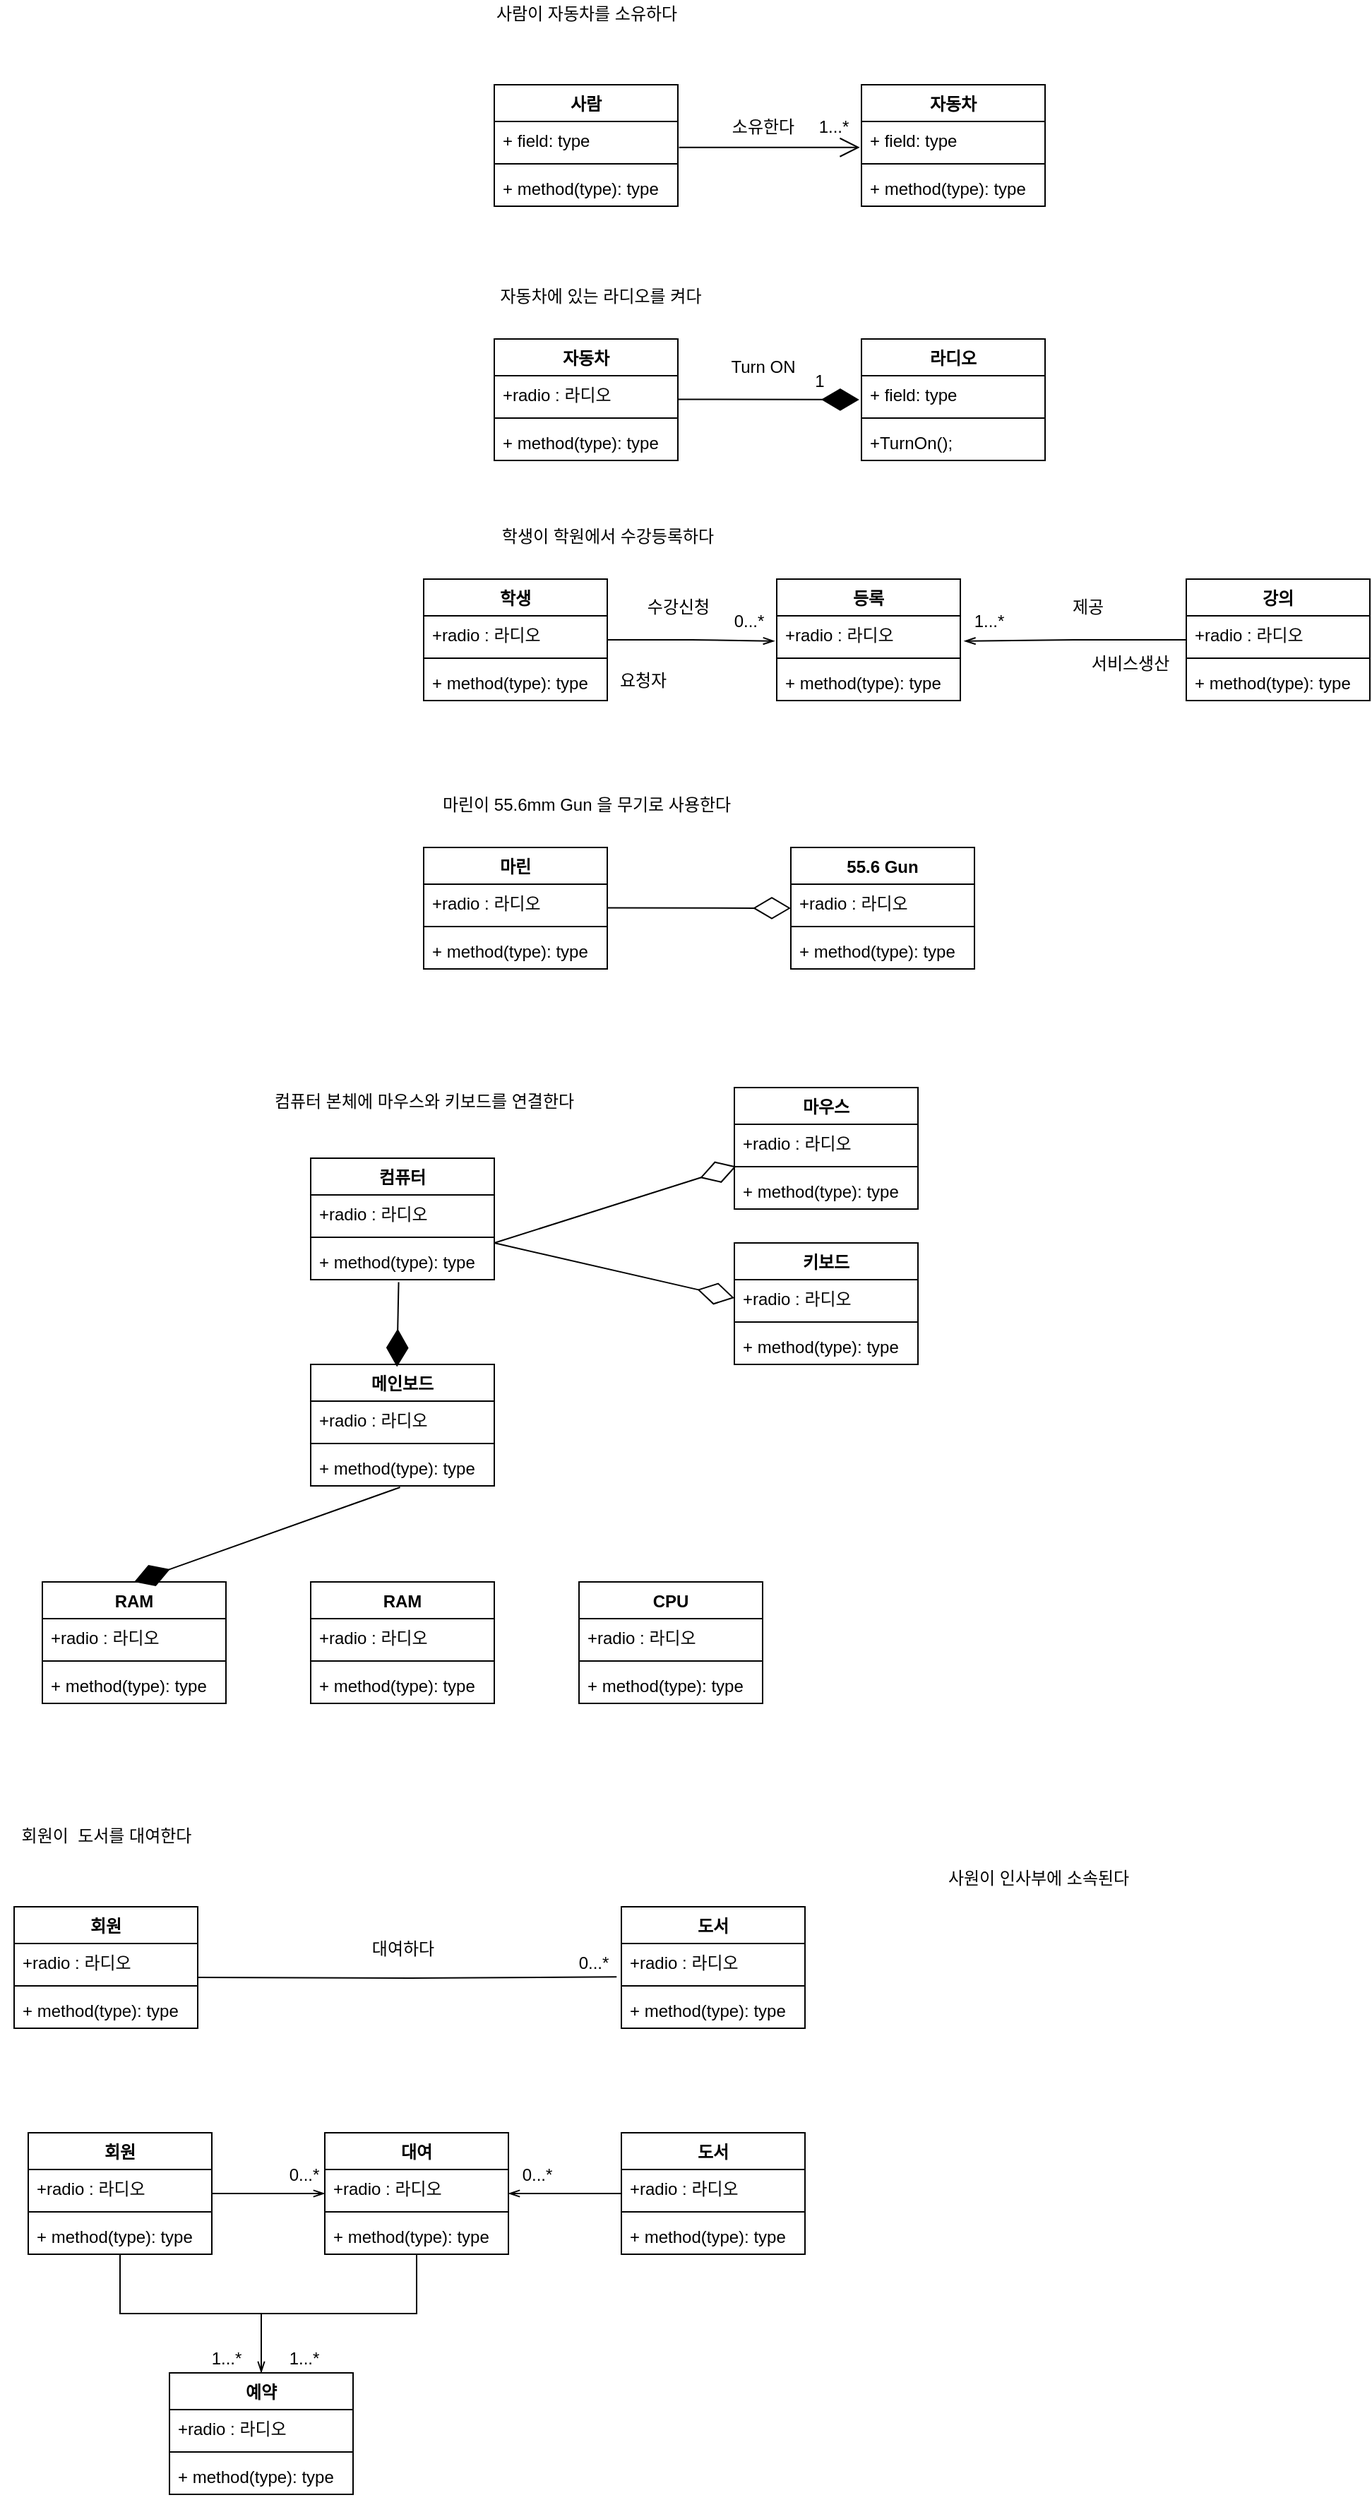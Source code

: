 <mxfile version="17.4.3" type="device"><diagram id="C5RBs43oDa-KdzZeNtuy" name="Page-1"><mxGraphModel dx="4485" dy="662" grid="1" gridSize="10" guides="1" tooltips="1" connect="1" arrows="1" fold="1" page="1" pageScale="1" pageWidth="3300" pageHeight="4681" math="0" shadow="0"><root><mxCell id="WIyWlLk6GJQsqaUBKTNV-0"/><mxCell id="WIyWlLk6GJQsqaUBKTNV-1" parent="WIyWlLk6GJQsqaUBKTNV-0"/><mxCell id="YUU4rDlcw3x7nqzltD9K-0" value="사람이 자동차를 소유하다" style="text;html=1;align=center;verticalAlign=middle;resizable=0;points=[];autosize=1;strokeColor=none;fillColor=none;" vertex="1" parent="WIyWlLk6GJQsqaUBKTNV-1"><mxGeometry x="-80" y="60" width="150" height="20" as="geometry"/></mxCell><mxCell id="YUU4rDlcw3x7nqzltD9K-1" value="자동차에 있는 라디오를 켜다" style="text;html=1;align=center;verticalAlign=middle;resizable=0;points=[];autosize=1;strokeColor=none;fillColor=none;" vertex="1" parent="WIyWlLk6GJQsqaUBKTNV-1"><mxGeometry x="-80" y="260" width="170" height="20" as="geometry"/></mxCell><mxCell id="YUU4rDlcw3x7nqzltD9K-2" value="학생이 학원에서 수강등록하다" style="text;html=1;align=center;verticalAlign=middle;resizable=0;points=[];autosize=1;strokeColor=none;fillColor=none;" vertex="1" parent="WIyWlLk6GJQsqaUBKTNV-1"><mxGeometry x="-80" y="430" width="180" height="20" as="geometry"/></mxCell><mxCell id="YUU4rDlcw3x7nqzltD9K-3" value="마린이 55.6mm Gun 을 무기로 사용한다" style="text;html=1;align=center;verticalAlign=middle;resizable=0;points=[];autosize=1;strokeColor=none;fillColor=none;" vertex="1" parent="WIyWlLk6GJQsqaUBKTNV-1"><mxGeometry x="-120" y="620" width="230" height="20" as="geometry"/></mxCell><mxCell id="YUU4rDlcw3x7nqzltD9K-4" value="사람" style="swimlane;fontStyle=1;align=center;verticalAlign=top;childLayout=stackLayout;horizontal=1;startSize=26;horizontalStack=0;resizeParent=1;resizeParentMax=0;resizeLast=0;collapsible=1;marginBottom=0;" vertex="1" parent="WIyWlLk6GJQsqaUBKTNV-1"><mxGeometry x="-70" y="120" width="130" height="86" as="geometry"/></mxCell><mxCell id="YUU4rDlcw3x7nqzltD9K-5" value="+ field: type" style="text;strokeColor=none;fillColor=none;align=left;verticalAlign=top;spacingLeft=4;spacingRight=4;overflow=hidden;rotatable=0;points=[[0,0.5],[1,0.5]];portConstraint=eastwest;" vertex="1" parent="YUU4rDlcw3x7nqzltD9K-4"><mxGeometry y="26" width="130" height="26" as="geometry"/></mxCell><mxCell id="YUU4rDlcw3x7nqzltD9K-6" value="" style="line;strokeWidth=1;fillColor=none;align=left;verticalAlign=middle;spacingTop=-1;spacingLeft=3;spacingRight=3;rotatable=0;labelPosition=right;points=[];portConstraint=eastwest;" vertex="1" parent="YUU4rDlcw3x7nqzltD9K-4"><mxGeometry y="52" width="130" height="8" as="geometry"/></mxCell><mxCell id="YUU4rDlcw3x7nqzltD9K-7" value="+ method(type): type" style="text;strokeColor=none;fillColor=none;align=left;verticalAlign=top;spacingLeft=4;spacingRight=4;overflow=hidden;rotatable=0;points=[[0,0.5],[1,0.5]];portConstraint=eastwest;" vertex="1" parent="YUU4rDlcw3x7nqzltD9K-4"><mxGeometry y="60" width="130" height="26" as="geometry"/></mxCell><mxCell id="YUU4rDlcw3x7nqzltD9K-8" value="자동차" style="swimlane;fontStyle=1;align=center;verticalAlign=top;childLayout=stackLayout;horizontal=1;startSize=26;horizontalStack=0;resizeParent=1;resizeParentMax=0;resizeLast=0;collapsible=1;marginBottom=0;" vertex="1" parent="WIyWlLk6GJQsqaUBKTNV-1"><mxGeometry x="190" y="120" width="130" height="86" as="geometry"/></mxCell><mxCell id="YUU4rDlcw3x7nqzltD9K-9" value="+ field: type" style="text;strokeColor=none;fillColor=none;align=left;verticalAlign=top;spacingLeft=4;spacingRight=4;overflow=hidden;rotatable=0;points=[[0,0.5],[1,0.5]];portConstraint=eastwest;" vertex="1" parent="YUU4rDlcw3x7nqzltD9K-8"><mxGeometry y="26" width="130" height="26" as="geometry"/></mxCell><mxCell id="YUU4rDlcw3x7nqzltD9K-10" value="" style="line;strokeWidth=1;fillColor=none;align=left;verticalAlign=middle;spacingTop=-1;spacingLeft=3;spacingRight=3;rotatable=0;labelPosition=right;points=[];portConstraint=eastwest;" vertex="1" parent="YUU4rDlcw3x7nqzltD9K-8"><mxGeometry y="52" width="130" height="8" as="geometry"/></mxCell><mxCell id="YUU4rDlcw3x7nqzltD9K-11" value="+ method(type): type" style="text;strokeColor=none;fillColor=none;align=left;verticalAlign=top;spacingLeft=4;spacingRight=4;overflow=hidden;rotatable=0;points=[[0,0.5],[1,0.5]];portConstraint=eastwest;" vertex="1" parent="YUU4rDlcw3x7nqzltD9K-8"><mxGeometry y="60" width="130" height="26" as="geometry"/></mxCell><mxCell id="YUU4rDlcw3x7nqzltD9K-20" value="소유한다" style="text;html=1;align=center;verticalAlign=middle;resizable=0;points=[];autosize=1;strokeColor=none;fillColor=none;" vertex="1" parent="WIyWlLk6GJQsqaUBKTNV-1"><mxGeometry x="90" y="140" width="60" height="20" as="geometry"/></mxCell><mxCell id="YUU4rDlcw3x7nqzltD9K-21" value="1...*" style="text;html=1;align=center;verticalAlign=middle;resizable=0;points=[];autosize=1;strokeColor=none;fillColor=none;" vertex="1" parent="WIyWlLk6GJQsqaUBKTNV-1"><mxGeometry x="150" y="140" width="40" height="20" as="geometry"/></mxCell><mxCell id="YUU4rDlcw3x7nqzltD9K-19" value="" style="endArrow=open;endFill=1;endSize=12;html=1;rounded=0;exitX=1.006;exitY=0.707;exitDx=0;exitDy=0;exitPerimeter=0;entryX=-0.009;entryY=0.707;entryDx=0;entryDy=0;entryPerimeter=0;" edge="1" parent="WIyWlLk6GJQsqaUBKTNV-1" source="YUU4rDlcw3x7nqzltD9K-5" target="YUU4rDlcw3x7nqzltD9K-9"><mxGeometry width="160" relative="1" as="geometry"><mxPoint x="110" y="162.76" as="sourcePoint"/><mxPoint x="190" y="163" as="targetPoint"/></mxGeometry></mxCell><mxCell id="YUU4rDlcw3x7nqzltD9K-22" value="자동차" style="swimlane;fontStyle=1;align=center;verticalAlign=top;childLayout=stackLayout;horizontal=1;startSize=26;horizontalStack=0;resizeParent=1;resizeParentMax=0;resizeLast=0;collapsible=1;marginBottom=0;" vertex="1" parent="WIyWlLk6GJQsqaUBKTNV-1"><mxGeometry x="-70" y="300" width="130" height="86" as="geometry"/></mxCell><mxCell id="YUU4rDlcw3x7nqzltD9K-23" value="+radio : 라디오" style="text;strokeColor=none;fillColor=none;align=left;verticalAlign=top;spacingLeft=4;spacingRight=4;overflow=hidden;rotatable=0;points=[[0,0.5],[1,0.5]];portConstraint=eastwest;" vertex="1" parent="YUU4rDlcw3x7nqzltD9K-22"><mxGeometry y="26" width="130" height="26" as="geometry"/></mxCell><mxCell id="YUU4rDlcw3x7nqzltD9K-24" value="" style="line;strokeWidth=1;fillColor=none;align=left;verticalAlign=middle;spacingTop=-1;spacingLeft=3;spacingRight=3;rotatable=0;labelPosition=right;points=[];portConstraint=eastwest;" vertex="1" parent="YUU4rDlcw3x7nqzltD9K-22"><mxGeometry y="52" width="130" height="8" as="geometry"/></mxCell><mxCell id="YUU4rDlcw3x7nqzltD9K-25" value="+ method(type): type" style="text;strokeColor=none;fillColor=none;align=left;verticalAlign=top;spacingLeft=4;spacingRight=4;overflow=hidden;rotatable=0;points=[[0,0.5],[1,0.5]];portConstraint=eastwest;" vertex="1" parent="YUU4rDlcw3x7nqzltD9K-22"><mxGeometry y="60" width="130" height="26" as="geometry"/></mxCell><mxCell id="YUU4rDlcw3x7nqzltD9K-26" value="라디오" style="swimlane;fontStyle=1;align=center;verticalAlign=top;childLayout=stackLayout;horizontal=1;startSize=26;horizontalStack=0;resizeParent=1;resizeParentMax=0;resizeLast=0;collapsible=1;marginBottom=0;" vertex="1" parent="WIyWlLk6GJQsqaUBKTNV-1"><mxGeometry x="190" y="300" width="130" height="86" as="geometry"/></mxCell><mxCell id="YUU4rDlcw3x7nqzltD9K-27" value="+ field: type" style="text;strokeColor=none;fillColor=none;align=left;verticalAlign=top;spacingLeft=4;spacingRight=4;overflow=hidden;rotatable=0;points=[[0,0.5],[1,0.5]];portConstraint=eastwest;" vertex="1" parent="YUU4rDlcw3x7nqzltD9K-26"><mxGeometry y="26" width="130" height="26" as="geometry"/></mxCell><mxCell id="YUU4rDlcw3x7nqzltD9K-28" value="" style="line;strokeWidth=1;fillColor=none;align=left;verticalAlign=middle;spacingTop=-1;spacingLeft=3;spacingRight=3;rotatable=0;labelPosition=right;points=[];portConstraint=eastwest;" vertex="1" parent="YUU4rDlcw3x7nqzltD9K-26"><mxGeometry y="52" width="130" height="8" as="geometry"/></mxCell><mxCell id="YUU4rDlcw3x7nqzltD9K-29" value="+TurnOn();" style="text;strokeColor=none;fillColor=none;align=left;verticalAlign=top;spacingLeft=4;spacingRight=4;overflow=hidden;rotatable=0;points=[[0,0.5],[1,0.5]];portConstraint=eastwest;" vertex="1" parent="YUU4rDlcw3x7nqzltD9K-26"><mxGeometry y="60" width="130" height="26" as="geometry"/></mxCell><mxCell id="YUU4rDlcw3x7nqzltD9K-30" value="" style="endArrow=diamondThin;endFill=1;endSize=24;html=1;rounded=0;entryX=-0.012;entryY=0.652;entryDx=0;entryDy=0;entryPerimeter=0;" edge="1" parent="WIyWlLk6GJQsqaUBKTNV-1" target="YUU4rDlcw3x7nqzltD9K-27"><mxGeometry width="160" relative="1" as="geometry"><mxPoint x="60" y="342.76" as="sourcePoint"/><mxPoint x="220" y="342.76" as="targetPoint"/></mxGeometry></mxCell><mxCell id="YUU4rDlcw3x7nqzltD9K-31" value="Turn ON" style="text;html=1;align=center;verticalAlign=middle;resizable=0;points=[];autosize=1;strokeColor=none;fillColor=none;" vertex="1" parent="WIyWlLk6GJQsqaUBKTNV-1"><mxGeometry x="90" y="310" width="60" height="20" as="geometry"/></mxCell><mxCell id="YUU4rDlcw3x7nqzltD9K-33" value="1" style="text;html=1;align=center;verticalAlign=middle;resizable=0;points=[];autosize=1;strokeColor=none;fillColor=none;" vertex="1" parent="WIyWlLk6GJQsqaUBKTNV-1"><mxGeometry x="150" y="320" width="20" height="20" as="geometry"/></mxCell><mxCell id="YUU4rDlcw3x7nqzltD9K-54" value="" style="edgeStyle=orthogonalEdgeStyle;rounded=0;orthogonalLoop=1;jettySize=auto;html=1;endArrow=openThin;endFill=0;entryX=-0.012;entryY=0.689;entryDx=0;entryDy=0;entryPerimeter=0;" edge="1" parent="WIyWlLk6GJQsqaUBKTNV-1" source="YUU4rDlcw3x7nqzltD9K-34" target="YUU4rDlcw3x7nqzltD9K-45"><mxGeometry relative="1" as="geometry"/></mxCell><mxCell id="YUU4rDlcw3x7nqzltD9K-34" value="학생" style="swimlane;fontStyle=1;align=center;verticalAlign=top;childLayout=stackLayout;horizontal=1;startSize=26;horizontalStack=0;resizeParent=1;resizeParentMax=0;resizeLast=0;collapsible=1;marginBottom=0;" vertex="1" parent="WIyWlLk6GJQsqaUBKTNV-1"><mxGeometry x="-120" y="470" width="130" height="86" as="geometry"/></mxCell><mxCell id="YUU4rDlcw3x7nqzltD9K-35" value="+radio : 라디오" style="text;strokeColor=none;fillColor=none;align=left;verticalAlign=top;spacingLeft=4;spacingRight=4;overflow=hidden;rotatable=0;points=[[0,0.5],[1,0.5]];portConstraint=eastwest;" vertex="1" parent="YUU4rDlcw3x7nqzltD9K-34"><mxGeometry y="26" width="130" height="26" as="geometry"/></mxCell><mxCell id="YUU4rDlcw3x7nqzltD9K-36" value="" style="line;strokeWidth=1;fillColor=none;align=left;verticalAlign=middle;spacingTop=-1;spacingLeft=3;spacingRight=3;rotatable=0;labelPosition=right;points=[];portConstraint=eastwest;" vertex="1" parent="YUU4rDlcw3x7nqzltD9K-34"><mxGeometry y="52" width="130" height="8" as="geometry"/></mxCell><mxCell id="YUU4rDlcw3x7nqzltD9K-37" value="+ method(type): type" style="text;strokeColor=none;fillColor=none;align=left;verticalAlign=top;spacingLeft=4;spacingRight=4;overflow=hidden;rotatable=0;points=[[0,0.5],[1,0.5]];portConstraint=eastwest;" vertex="1" parent="YUU4rDlcw3x7nqzltD9K-34"><mxGeometry y="60" width="130" height="26" as="geometry"/></mxCell><mxCell id="YUU4rDlcw3x7nqzltD9K-55" value="" style="edgeStyle=orthogonalEdgeStyle;rounded=0;orthogonalLoop=1;jettySize=auto;html=1;endArrow=openThin;endFill=0;entryX=1.021;entryY=0.689;entryDx=0;entryDy=0;entryPerimeter=0;startArrow=none;startFill=0;" edge="1" parent="WIyWlLk6GJQsqaUBKTNV-1" source="YUU4rDlcw3x7nqzltD9K-38" target="YUU4rDlcw3x7nqzltD9K-45"><mxGeometry relative="1" as="geometry"/></mxCell><mxCell id="YUU4rDlcw3x7nqzltD9K-38" value="강의" style="swimlane;fontStyle=1;align=center;verticalAlign=top;childLayout=stackLayout;horizontal=1;startSize=26;horizontalStack=0;resizeParent=1;resizeParentMax=0;resizeLast=0;collapsible=1;marginBottom=0;" vertex="1" parent="WIyWlLk6GJQsqaUBKTNV-1"><mxGeometry x="420" y="470" width="130" height="86" as="geometry"/></mxCell><mxCell id="YUU4rDlcw3x7nqzltD9K-39" value="+radio : 라디오" style="text;strokeColor=none;fillColor=none;align=left;verticalAlign=top;spacingLeft=4;spacingRight=4;overflow=hidden;rotatable=0;points=[[0,0.5],[1,0.5]];portConstraint=eastwest;" vertex="1" parent="YUU4rDlcw3x7nqzltD9K-38"><mxGeometry y="26" width="130" height="26" as="geometry"/></mxCell><mxCell id="YUU4rDlcw3x7nqzltD9K-40" value="" style="line;strokeWidth=1;fillColor=none;align=left;verticalAlign=middle;spacingTop=-1;spacingLeft=3;spacingRight=3;rotatable=0;labelPosition=right;points=[];portConstraint=eastwest;" vertex="1" parent="YUU4rDlcw3x7nqzltD9K-38"><mxGeometry y="52" width="130" height="8" as="geometry"/></mxCell><mxCell id="YUU4rDlcw3x7nqzltD9K-41" value="+ method(type): type" style="text;strokeColor=none;fillColor=none;align=left;verticalAlign=top;spacingLeft=4;spacingRight=4;overflow=hidden;rotatable=0;points=[[0,0.5],[1,0.5]];portConstraint=eastwest;" vertex="1" parent="YUU4rDlcw3x7nqzltD9K-38"><mxGeometry y="60" width="130" height="26" as="geometry"/></mxCell><mxCell id="YUU4rDlcw3x7nqzltD9K-44" value="등록" style="swimlane;fontStyle=1;align=center;verticalAlign=top;childLayout=stackLayout;horizontal=1;startSize=26;horizontalStack=0;resizeParent=1;resizeParentMax=0;resizeLast=0;collapsible=1;marginBottom=0;" vertex="1" parent="WIyWlLk6GJQsqaUBKTNV-1"><mxGeometry x="130" y="470" width="130" height="86" as="geometry"/></mxCell><mxCell id="YUU4rDlcw3x7nqzltD9K-45" value="+radio : 라디오" style="text;strokeColor=none;fillColor=none;align=left;verticalAlign=top;spacingLeft=4;spacingRight=4;overflow=hidden;rotatable=0;points=[[0,0.5],[1,0.5]];portConstraint=eastwest;" vertex="1" parent="YUU4rDlcw3x7nqzltD9K-44"><mxGeometry y="26" width="130" height="26" as="geometry"/></mxCell><mxCell id="YUU4rDlcw3x7nqzltD9K-46" value="" style="line;strokeWidth=1;fillColor=none;align=left;verticalAlign=middle;spacingTop=-1;spacingLeft=3;spacingRight=3;rotatable=0;labelPosition=right;points=[];portConstraint=eastwest;" vertex="1" parent="YUU4rDlcw3x7nqzltD9K-44"><mxGeometry y="52" width="130" height="8" as="geometry"/></mxCell><mxCell id="YUU4rDlcw3x7nqzltD9K-47" value="+ method(type): type" style="text;strokeColor=none;fillColor=none;align=left;verticalAlign=top;spacingLeft=4;spacingRight=4;overflow=hidden;rotatable=0;points=[[0,0.5],[1,0.5]];portConstraint=eastwest;" vertex="1" parent="YUU4rDlcw3x7nqzltD9K-44"><mxGeometry y="60" width="130" height="26" as="geometry"/></mxCell><mxCell id="YUU4rDlcw3x7nqzltD9K-56" value="0...*" style="text;html=1;align=center;verticalAlign=middle;resizable=0;points=[];autosize=1;strokeColor=none;fillColor=none;" vertex="1" parent="WIyWlLk6GJQsqaUBKTNV-1"><mxGeometry x="90" y="490" width="40" height="20" as="geometry"/></mxCell><mxCell id="YUU4rDlcw3x7nqzltD9K-57" value="1...*" style="text;html=1;align=center;verticalAlign=middle;resizable=0;points=[];autosize=1;strokeColor=none;fillColor=none;" vertex="1" parent="WIyWlLk6GJQsqaUBKTNV-1"><mxGeometry x="260" y="490" width="40" height="20" as="geometry"/></mxCell><mxCell id="YUU4rDlcw3x7nqzltD9K-58" value="서비스생산" style="text;html=1;align=center;verticalAlign=middle;resizable=0;points=[];autosize=1;strokeColor=none;fillColor=none;" vertex="1" parent="WIyWlLk6GJQsqaUBKTNV-1"><mxGeometry x="340" y="520" width="80" height="20" as="geometry"/></mxCell><mxCell id="YUU4rDlcw3x7nqzltD9K-60" value="요청자" style="text;html=1;align=center;verticalAlign=middle;resizable=0;points=[];autosize=1;strokeColor=none;fillColor=none;" vertex="1" parent="WIyWlLk6GJQsqaUBKTNV-1"><mxGeometry x="10" y="532" width="50" height="20" as="geometry"/></mxCell><mxCell id="YUU4rDlcw3x7nqzltD9K-61" value="수강신청" style="text;html=1;align=center;verticalAlign=middle;resizable=0;points=[];autosize=1;strokeColor=none;fillColor=none;" vertex="1" parent="WIyWlLk6GJQsqaUBKTNV-1"><mxGeometry x="30" y="480" width="60" height="20" as="geometry"/></mxCell><mxCell id="YUU4rDlcw3x7nqzltD9K-62" value="제공" style="text;html=1;align=center;verticalAlign=middle;resizable=0;points=[];autosize=1;strokeColor=none;fillColor=none;" vertex="1" parent="WIyWlLk6GJQsqaUBKTNV-1"><mxGeometry x="330" y="480" width="40" height="20" as="geometry"/></mxCell><mxCell id="YUU4rDlcw3x7nqzltD9K-63" value="마린" style="swimlane;fontStyle=1;align=center;verticalAlign=top;childLayout=stackLayout;horizontal=1;startSize=26;horizontalStack=0;resizeParent=1;resizeParentMax=0;resizeLast=0;collapsible=1;marginBottom=0;" vertex="1" parent="WIyWlLk6GJQsqaUBKTNV-1"><mxGeometry x="-120" y="660" width="130" height="86" as="geometry"/></mxCell><mxCell id="YUU4rDlcw3x7nqzltD9K-64" value="+radio : 라디오" style="text;strokeColor=none;fillColor=none;align=left;verticalAlign=top;spacingLeft=4;spacingRight=4;overflow=hidden;rotatable=0;points=[[0,0.5],[1,0.5]];portConstraint=eastwest;" vertex="1" parent="YUU4rDlcw3x7nqzltD9K-63"><mxGeometry y="26" width="130" height="26" as="geometry"/></mxCell><mxCell id="YUU4rDlcw3x7nqzltD9K-65" value="" style="line;strokeWidth=1;fillColor=none;align=left;verticalAlign=middle;spacingTop=-1;spacingLeft=3;spacingRight=3;rotatable=0;labelPosition=right;points=[];portConstraint=eastwest;" vertex="1" parent="YUU4rDlcw3x7nqzltD9K-63"><mxGeometry y="52" width="130" height="8" as="geometry"/></mxCell><mxCell id="YUU4rDlcw3x7nqzltD9K-66" value="+ method(type): type" style="text;strokeColor=none;fillColor=none;align=left;verticalAlign=top;spacingLeft=4;spacingRight=4;overflow=hidden;rotatable=0;points=[[0,0.5],[1,0.5]];portConstraint=eastwest;" vertex="1" parent="YUU4rDlcw3x7nqzltD9K-63"><mxGeometry y="60" width="130" height="26" as="geometry"/></mxCell><mxCell id="YUU4rDlcw3x7nqzltD9K-67" value="55.6 Gun" style="swimlane;fontStyle=1;align=center;verticalAlign=top;childLayout=stackLayout;horizontal=1;startSize=26;horizontalStack=0;resizeParent=1;resizeParentMax=0;resizeLast=0;collapsible=1;marginBottom=0;" vertex="1" parent="WIyWlLk6GJQsqaUBKTNV-1"><mxGeometry x="140" y="660" width="130" height="86" as="geometry"/></mxCell><mxCell id="YUU4rDlcw3x7nqzltD9K-68" value="+radio : 라디오" style="text;strokeColor=none;fillColor=none;align=left;verticalAlign=top;spacingLeft=4;spacingRight=4;overflow=hidden;rotatable=0;points=[[0,0.5],[1,0.5]];portConstraint=eastwest;" vertex="1" parent="YUU4rDlcw3x7nqzltD9K-67"><mxGeometry y="26" width="130" height="26" as="geometry"/></mxCell><mxCell id="YUU4rDlcw3x7nqzltD9K-69" value="" style="line;strokeWidth=1;fillColor=none;align=left;verticalAlign=middle;spacingTop=-1;spacingLeft=3;spacingRight=3;rotatable=0;labelPosition=right;points=[];portConstraint=eastwest;" vertex="1" parent="YUU4rDlcw3x7nqzltD9K-67"><mxGeometry y="52" width="130" height="8" as="geometry"/></mxCell><mxCell id="YUU4rDlcw3x7nqzltD9K-70" value="+ method(type): type" style="text;strokeColor=none;fillColor=none;align=left;verticalAlign=top;spacingLeft=4;spacingRight=4;overflow=hidden;rotatable=0;points=[[0,0.5],[1,0.5]];portConstraint=eastwest;" vertex="1" parent="YUU4rDlcw3x7nqzltD9K-67"><mxGeometry y="60" width="130" height="26" as="geometry"/></mxCell><mxCell id="YUU4rDlcw3x7nqzltD9K-71" value="" style="endArrow=diamondThin;endFill=0;endSize=24;html=1;rounded=0;" edge="1" parent="WIyWlLk6GJQsqaUBKTNV-1"><mxGeometry width="160" relative="1" as="geometry"><mxPoint x="10" y="702.76" as="sourcePoint"/><mxPoint x="140" y="703" as="targetPoint"/></mxGeometry></mxCell><mxCell id="YUU4rDlcw3x7nqzltD9K-72" value="컴퓨터 본체에 마우스와 키보드를 연결한다" style="text;html=1;align=center;verticalAlign=middle;resizable=0;points=[];autosize=1;strokeColor=none;fillColor=none;" vertex="1" parent="WIyWlLk6GJQsqaUBKTNV-1"><mxGeometry x="-240" y="830" width="240" height="20" as="geometry"/></mxCell><mxCell id="YUU4rDlcw3x7nqzltD9K-73" value="회원이&amp;nbsp; 도서를 대여한다" style="text;html=1;align=center;verticalAlign=middle;resizable=0;points=[];autosize=1;strokeColor=none;fillColor=none;" vertex="1" parent="WIyWlLk6GJQsqaUBKTNV-1"><mxGeometry x="-420" y="1350" width="150" height="20" as="geometry"/></mxCell><mxCell id="YUU4rDlcw3x7nqzltD9K-74" value="사원이 인사부에 소속된다" style="text;html=1;align=center;verticalAlign=middle;resizable=0;points=[];autosize=1;strokeColor=none;fillColor=none;" vertex="1" parent="WIyWlLk6GJQsqaUBKTNV-1"><mxGeometry x="240" y="1380" width="150" height="20" as="geometry"/></mxCell><mxCell id="YUU4rDlcw3x7nqzltD9K-75" value="컴퓨터" style="swimlane;fontStyle=1;align=center;verticalAlign=top;childLayout=stackLayout;horizontal=1;startSize=26;horizontalStack=0;resizeParent=1;resizeParentMax=0;resizeLast=0;collapsible=1;marginBottom=0;" vertex="1" parent="WIyWlLk6GJQsqaUBKTNV-1"><mxGeometry x="-200" y="880" width="130" height="86" as="geometry"/></mxCell><mxCell id="YUU4rDlcw3x7nqzltD9K-76" value="+radio : 라디오" style="text;strokeColor=none;fillColor=none;align=left;verticalAlign=top;spacingLeft=4;spacingRight=4;overflow=hidden;rotatable=0;points=[[0,0.5],[1,0.5]];portConstraint=eastwest;" vertex="1" parent="YUU4rDlcw3x7nqzltD9K-75"><mxGeometry y="26" width="130" height="26" as="geometry"/></mxCell><mxCell id="YUU4rDlcw3x7nqzltD9K-77" value="" style="line;strokeWidth=1;fillColor=none;align=left;verticalAlign=middle;spacingTop=-1;spacingLeft=3;spacingRight=3;rotatable=0;labelPosition=right;points=[];portConstraint=eastwest;" vertex="1" parent="YUU4rDlcw3x7nqzltD9K-75"><mxGeometry y="52" width="130" height="8" as="geometry"/></mxCell><mxCell id="YUU4rDlcw3x7nqzltD9K-78" value="+ method(type): type" style="text;strokeColor=none;fillColor=none;align=left;verticalAlign=top;spacingLeft=4;spacingRight=4;overflow=hidden;rotatable=0;points=[[0,0.5],[1,0.5]];portConstraint=eastwest;" vertex="1" parent="YUU4rDlcw3x7nqzltD9K-75"><mxGeometry y="60" width="130" height="26" as="geometry"/></mxCell><mxCell id="YUU4rDlcw3x7nqzltD9K-79" value="마우스" style="swimlane;fontStyle=1;align=center;verticalAlign=top;childLayout=stackLayout;horizontal=1;startSize=26;horizontalStack=0;resizeParent=1;resizeParentMax=0;resizeLast=0;collapsible=1;marginBottom=0;" vertex="1" parent="WIyWlLk6GJQsqaUBKTNV-1"><mxGeometry x="100" y="830" width="130" height="86" as="geometry"/></mxCell><mxCell id="YUU4rDlcw3x7nqzltD9K-80" value="+radio : 라디오" style="text;strokeColor=none;fillColor=none;align=left;verticalAlign=top;spacingLeft=4;spacingRight=4;overflow=hidden;rotatable=0;points=[[0,0.5],[1,0.5]];portConstraint=eastwest;" vertex="1" parent="YUU4rDlcw3x7nqzltD9K-79"><mxGeometry y="26" width="130" height="26" as="geometry"/></mxCell><mxCell id="YUU4rDlcw3x7nqzltD9K-81" value="" style="line;strokeWidth=1;fillColor=none;align=left;verticalAlign=middle;spacingTop=-1;spacingLeft=3;spacingRight=3;rotatable=0;labelPosition=right;points=[];portConstraint=eastwest;" vertex="1" parent="YUU4rDlcw3x7nqzltD9K-79"><mxGeometry y="52" width="130" height="8" as="geometry"/></mxCell><mxCell id="YUU4rDlcw3x7nqzltD9K-82" value="+ method(type): type" style="text;strokeColor=none;fillColor=none;align=left;verticalAlign=top;spacingLeft=4;spacingRight=4;overflow=hidden;rotatable=0;points=[[0,0.5],[1,0.5]];portConstraint=eastwest;" vertex="1" parent="YUU4rDlcw3x7nqzltD9K-79"><mxGeometry y="60" width="130" height="26" as="geometry"/></mxCell><mxCell id="YUU4rDlcw3x7nqzltD9K-83" value="키보드" style="swimlane;fontStyle=1;align=center;verticalAlign=top;childLayout=stackLayout;horizontal=1;startSize=26;horizontalStack=0;resizeParent=1;resizeParentMax=0;resizeLast=0;collapsible=1;marginBottom=0;" vertex="1" parent="WIyWlLk6GJQsqaUBKTNV-1"><mxGeometry x="100" y="940" width="130" height="86" as="geometry"/></mxCell><mxCell id="YUU4rDlcw3x7nqzltD9K-84" value="+radio : 라디오" style="text;strokeColor=none;fillColor=none;align=left;verticalAlign=top;spacingLeft=4;spacingRight=4;overflow=hidden;rotatable=0;points=[[0,0.5],[1,0.5]];portConstraint=eastwest;" vertex="1" parent="YUU4rDlcw3x7nqzltD9K-83"><mxGeometry y="26" width="130" height="26" as="geometry"/></mxCell><mxCell id="YUU4rDlcw3x7nqzltD9K-85" value="" style="line;strokeWidth=1;fillColor=none;align=left;verticalAlign=middle;spacingTop=-1;spacingLeft=3;spacingRight=3;rotatable=0;labelPosition=right;points=[];portConstraint=eastwest;" vertex="1" parent="YUU4rDlcw3x7nqzltD9K-83"><mxGeometry y="52" width="130" height="8" as="geometry"/></mxCell><mxCell id="YUU4rDlcw3x7nqzltD9K-86" value="+ method(type): type" style="text;strokeColor=none;fillColor=none;align=left;verticalAlign=top;spacingLeft=4;spacingRight=4;overflow=hidden;rotatable=0;points=[[0,0.5],[1,0.5]];portConstraint=eastwest;" vertex="1" parent="YUU4rDlcw3x7nqzltD9K-83"><mxGeometry y="60" width="130" height="26" as="geometry"/></mxCell><mxCell id="YUU4rDlcw3x7nqzltD9K-87" value="" style="endArrow=diamondThin;endFill=0;endSize=24;html=1;rounded=0;entryX=0.01;entryY=0.476;entryDx=0;entryDy=0;entryPerimeter=0;" edge="1" parent="WIyWlLk6GJQsqaUBKTNV-1" target="YUU4rDlcw3x7nqzltD9K-81"><mxGeometry width="160" relative="1" as="geometry"><mxPoint x="-70" y="940" as="sourcePoint"/><mxPoint x="120" y="990" as="targetPoint"/></mxGeometry></mxCell><mxCell id="YUU4rDlcw3x7nqzltD9K-88" value="" style="endArrow=diamondThin;endFill=0;endSize=24;html=1;rounded=0;entryX=0;entryY=0.5;entryDx=0;entryDy=0;exitX=1;exitY=0;exitDx=0;exitDy=0;exitPerimeter=0;" edge="1" parent="WIyWlLk6GJQsqaUBKTNV-1" source="YUU4rDlcw3x7nqzltD9K-78" target="YUU4rDlcw3x7nqzltD9K-84"><mxGeometry width="160" relative="1" as="geometry"><mxPoint x="-60" y="950" as="sourcePoint"/><mxPoint x="111.3" y="895.808" as="targetPoint"/></mxGeometry></mxCell><mxCell id="YUU4rDlcw3x7nqzltD9K-89" value="메인보드" style="swimlane;fontStyle=1;align=center;verticalAlign=top;childLayout=stackLayout;horizontal=1;startSize=26;horizontalStack=0;resizeParent=1;resizeParentMax=0;resizeLast=0;collapsible=1;marginBottom=0;" vertex="1" parent="WIyWlLk6GJQsqaUBKTNV-1"><mxGeometry x="-200" y="1026" width="130" height="86" as="geometry"/></mxCell><mxCell id="YUU4rDlcw3x7nqzltD9K-90" value="+radio : 라디오" style="text;strokeColor=none;fillColor=none;align=left;verticalAlign=top;spacingLeft=4;spacingRight=4;overflow=hidden;rotatable=0;points=[[0,0.5],[1,0.5]];portConstraint=eastwest;" vertex="1" parent="YUU4rDlcw3x7nqzltD9K-89"><mxGeometry y="26" width="130" height="26" as="geometry"/></mxCell><mxCell id="YUU4rDlcw3x7nqzltD9K-91" value="" style="line;strokeWidth=1;fillColor=none;align=left;verticalAlign=middle;spacingTop=-1;spacingLeft=3;spacingRight=3;rotatable=0;labelPosition=right;points=[];portConstraint=eastwest;" vertex="1" parent="YUU4rDlcw3x7nqzltD9K-89"><mxGeometry y="52" width="130" height="8" as="geometry"/></mxCell><mxCell id="YUU4rDlcw3x7nqzltD9K-92" value="+ method(type): type" style="text;strokeColor=none;fillColor=none;align=left;verticalAlign=top;spacingLeft=4;spacingRight=4;overflow=hidden;rotatable=0;points=[[0,0.5],[1,0.5]];portConstraint=eastwest;" vertex="1" parent="YUU4rDlcw3x7nqzltD9K-89"><mxGeometry y="60" width="130" height="26" as="geometry"/></mxCell><mxCell id="YUU4rDlcw3x7nqzltD9K-93" value="" style="endArrow=diamondThin;endFill=1;endSize=24;html=1;rounded=0;exitX=0.479;exitY=1.066;exitDx=0;exitDy=0;exitPerimeter=0;entryX=0.47;entryY=0.02;entryDx=0;entryDy=0;entryPerimeter=0;" edge="1" parent="WIyWlLk6GJQsqaUBKTNV-1" source="YUU4rDlcw3x7nqzltD9K-78" target="YUU4rDlcw3x7nqzltD9K-89"><mxGeometry width="160" relative="1" as="geometry"><mxPoint x="-10" y="1070" as="sourcePoint"/><mxPoint x="150" y="1070" as="targetPoint"/></mxGeometry></mxCell><mxCell id="YUU4rDlcw3x7nqzltD9K-94" value="CPU" style="swimlane;fontStyle=1;align=center;verticalAlign=top;childLayout=stackLayout;horizontal=1;startSize=26;horizontalStack=0;resizeParent=1;resizeParentMax=0;resizeLast=0;collapsible=1;marginBottom=0;" vertex="1" parent="WIyWlLk6GJQsqaUBKTNV-1"><mxGeometry x="-10" y="1180" width="130" height="86" as="geometry"/></mxCell><mxCell id="YUU4rDlcw3x7nqzltD9K-95" value="+radio : 라디오" style="text;strokeColor=none;fillColor=none;align=left;verticalAlign=top;spacingLeft=4;spacingRight=4;overflow=hidden;rotatable=0;points=[[0,0.5],[1,0.5]];portConstraint=eastwest;" vertex="1" parent="YUU4rDlcw3x7nqzltD9K-94"><mxGeometry y="26" width="130" height="26" as="geometry"/></mxCell><mxCell id="YUU4rDlcw3x7nqzltD9K-96" value="" style="line;strokeWidth=1;fillColor=none;align=left;verticalAlign=middle;spacingTop=-1;spacingLeft=3;spacingRight=3;rotatable=0;labelPosition=right;points=[];portConstraint=eastwest;" vertex="1" parent="YUU4rDlcw3x7nqzltD9K-94"><mxGeometry y="52" width="130" height="8" as="geometry"/></mxCell><mxCell id="YUU4rDlcw3x7nqzltD9K-97" value="+ method(type): type" style="text;strokeColor=none;fillColor=none;align=left;verticalAlign=top;spacingLeft=4;spacingRight=4;overflow=hidden;rotatable=0;points=[[0,0.5],[1,0.5]];portConstraint=eastwest;" vertex="1" parent="YUU4rDlcw3x7nqzltD9K-94"><mxGeometry y="60" width="130" height="26" as="geometry"/></mxCell><mxCell id="YUU4rDlcw3x7nqzltD9K-98" value="RAM" style="swimlane;fontStyle=1;align=center;verticalAlign=top;childLayout=stackLayout;horizontal=1;startSize=26;horizontalStack=0;resizeParent=1;resizeParentMax=0;resizeLast=0;collapsible=1;marginBottom=0;" vertex="1" parent="WIyWlLk6GJQsqaUBKTNV-1"><mxGeometry x="-200" y="1180" width="130" height="86" as="geometry"/></mxCell><mxCell id="YUU4rDlcw3x7nqzltD9K-99" value="+radio : 라디오" style="text;strokeColor=none;fillColor=none;align=left;verticalAlign=top;spacingLeft=4;spacingRight=4;overflow=hidden;rotatable=0;points=[[0,0.5],[1,0.5]];portConstraint=eastwest;" vertex="1" parent="YUU4rDlcw3x7nqzltD9K-98"><mxGeometry y="26" width="130" height="26" as="geometry"/></mxCell><mxCell id="YUU4rDlcw3x7nqzltD9K-100" value="" style="line;strokeWidth=1;fillColor=none;align=left;verticalAlign=middle;spacingTop=-1;spacingLeft=3;spacingRight=3;rotatable=0;labelPosition=right;points=[];portConstraint=eastwest;" vertex="1" parent="YUU4rDlcw3x7nqzltD9K-98"><mxGeometry y="52" width="130" height="8" as="geometry"/></mxCell><mxCell id="YUU4rDlcw3x7nqzltD9K-101" value="+ method(type): type" style="text;strokeColor=none;fillColor=none;align=left;verticalAlign=top;spacingLeft=4;spacingRight=4;overflow=hidden;rotatable=0;points=[[0,0.5],[1,0.5]];portConstraint=eastwest;" vertex="1" parent="YUU4rDlcw3x7nqzltD9K-98"><mxGeometry y="60" width="130" height="26" as="geometry"/></mxCell><mxCell id="YUU4rDlcw3x7nqzltD9K-102" value="RAM" style="swimlane;fontStyle=1;align=center;verticalAlign=top;childLayout=stackLayout;horizontal=1;startSize=26;horizontalStack=0;resizeParent=1;resizeParentMax=0;resizeLast=0;collapsible=1;marginBottom=0;" vertex="1" parent="WIyWlLk6GJQsqaUBKTNV-1"><mxGeometry x="-390" y="1180" width="130" height="86" as="geometry"/></mxCell><mxCell id="YUU4rDlcw3x7nqzltD9K-103" value="+radio : 라디오" style="text;strokeColor=none;fillColor=none;align=left;verticalAlign=top;spacingLeft=4;spacingRight=4;overflow=hidden;rotatable=0;points=[[0,0.5],[1,0.5]];portConstraint=eastwest;" vertex="1" parent="YUU4rDlcw3x7nqzltD9K-102"><mxGeometry y="26" width="130" height="26" as="geometry"/></mxCell><mxCell id="YUU4rDlcw3x7nqzltD9K-104" value="" style="line;strokeWidth=1;fillColor=none;align=left;verticalAlign=middle;spacingTop=-1;spacingLeft=3;spacingRight=3;rotatable=0;labelPosition=right;points=[];portConstraint=eastwest;" vertex="1" parent="YUU4rDlcw3x7nqzltD9K-102"><mxGeometry y="52" width="130" height="8" as="geometry"/></mxCell><mxCell id="YUU4rDlcw3x7nqzltD9K-105" value="+ method(type): type" style="text;strokeColor=none;fillColor=none;align=left;verticalAlign=top;spacingLeft=4;spacingRight=4;overflow=hidden;rotatable=0;points=[[0,0.5],[1,0.5]];portConstraint=eastwest;" vertex="1" parent="YUU4rDlcw3x7nqzltD9K-102"><mxGeometry y="60" width="130" height="26" as="geometry"/></mxCell><mxCell id="YUU4rDlcw3x7nqzltD9K-106" value="" style="endArrow=diamondThin;endFill=1;endSize=24;html=1;rounded=0;exitX=0.487;exitY=1.038;exitDx=0;exitDy=0;exitPerimeter=0;entryX=0.5;entryY=0;entryDx=0;entryDy=0;" edge="1" parent="WIyWlLk6GJQsqaUBKTNV-1" source="YUU4rDlcw3x7nqzltD9K-92" target="YUU4rDlcw3x7nqzltD9K-102"><mxGeometry width="160" relative="1" as="geometry"><mxPoint x="-127.73" y="977.716" as="sourcePoint"/><mxPoint x="-128.9" y="1037.72" as="targetPoint"/></mxGeometry></mxCell><mxCell id="YUU4rDlcw3x7nqzltD9K-107" value="회원" style="swimlane;fontStyle=1;align=center;verticalAlign=top;childLayout=stackLayout;horizontal=1;startSize=26;horizontalStack=0;resizeParent=1;resizeParentMax=0;resizeLast=0;collapsible=1;marginBottom=0;" vertex="1" parent="WIyWlLk6GJQsqaUBKTNV-1"><mxGeometry x="-410" y="1410" width="130" height="86" as="geometry"/></mxCell><mxCell id="YUU4rDlcw3x7nqzltD9K-108" value="+radio : 라디오" style="text;strokeColor=none;fillColor=none;align=left;verticalAlign=top;spacingLeft=4;spacingRight=4;overflow=hidden;rotatable=0;points=[[0,0.5],[1,0.5]];portConstraint=eastwest;" vertex="1" parent="YUU4rDlcw3x7nqzltD9K-107"><mxGeometry y="26" width="130" height="26" as="geometry"/></mxCell><mxCell id="YUU4rDlcw3x7nqzltD9K-109" value="" style="line;strokeWidth=1;fillColor=none;align=left;verticalAlign=middle;spacingTop=-1;spacingLeft=3;spacingRight=3;rotatable=0;labelPosition=right;points=[];portConstraint=eastwest;" vertex="1" parent="YUU4rDlcw3x7nqzltD9K-107"><mxGeometry y="52" width="130" height="8" as="geometry"/></mxCell><mxCell id="YUU4rDlcw3x7nqzltD9K-110" value="+ method(type): type" style="text;strokeColor=none;fillColor=none;align=left;verticalAlign=top;spacingLeft=4;spacingRight=4;overflow=hidden;rotatable=0;points=[[0,0.5],[1,0.5]];portConstraint=eastwest;" vertex="1" parent="YUU4rDlcw3x7nqzltD9K-107"><mxGeometry y="60" width="130" height="26" as="geometry"/></mxCell><mxCell id="YUU4rDlcw3x7nqzltD9K-111" value="도서" style="swimlane;fontStyle=1;align=center;verticalAlign=top;childLayout=stackLayout;horizontal=1;startSize=26;horizontalStack=0;resizeParent=1;resizeParentMax=0;resizeLast=0;collapsible=1;marginBottom=0;" vertex="1" parent="WIyWlLk6GJQsqaUBKTNV-1"><mxGeometry x="20" y="1410" width="130" height="86" as="geometry"/></mxCell><mxCell id="YUU4rDlcw3x7nqzltD9K-112" value="+radio : 라디오" style="text;strokeColor=none;fillColor=none;align=left;verticalAlign=top;spacingLeft=4;spacingRight=4;overflow=hidden;rotatable=0;points=[[0,0.5],[1,0.5]];portConstraint=eastwest;" vertex="1" parent="YUU4rDlcw3x7nqzltD9K-111"><mxGeometry y="26" width="130" height="26" as="geometry"/></mxCell><mxCell id="YUU4rDlcw3x7nqzltD9K-113" value="" style="line;strokeWidth=1;fillColor=none;align=left;verticalAlign=middle;spacingTop=-1;spacingLeft=3;spacingRight=3;rotatable=0;labelPosition=right;points=[];portConstraint=eastwest;" vertex="1" parent="YUU4rDlcw3x7nqzltD9K-111"><mxGeometry y="52" width="130" height="8" as="geometry"/></mxCell><mxCell id="YUU4rDlcw3x7nqzltD9K-114" value="+ method(type): type" style="text;strokeColor=none;fillColor=none;align=left;verticalAlign=top;spacingLeft=4;spacingRight=4;overflow=hidden;rotatable=0;points=[[0,0.5],[1,0.5]];portConstraint=eastwest;" vertex="1" parent="YUU4rDlcw3x7nqzltD9K-111"><mxGeometry y="60" width="130" height="26" as="geometry"/></mxCell><mxCell id="YUU4rDlcw3x7nqzltD9K-115" value="&lt;br&gt;" style="endArrow=none;endFill=0;html=1;edgeStyle=orthogonalEdgeStyle;align=left;verticalAlign=top;rounded=0;entryX=-0.026;entryY=0.91;entryDx=0;entryDy=0;entryPerimeter=0;" edge="1" parent="WIyWlLk6GJQsqaUBKTNV-1" target="YUU4rDlcw3x7nqzltD9K-112"><mxGeometry x="-1" relative="1" as="geometry"><mxPoint x="-280" y="1460" as="sourcePoint"/><mxPoint x="-120" y="1460" as="targetPoint"/></mxGeometry></mxCell><mxCell id="YUU4rDlcw3x7nqzltD9K-117" value="0...*" style="text;html=1;align=center;verticalAlign=middle;resizable=0;points=[];autosize=1;strokeColor=none;fillColor=none;" vertex="1" parent="WIyWlLk6GJQsqaUBKTNV-1"><mxGeometry x="-20" y="1440" width="40" height="20" as="geometry"/></mxCell><mxCell id="YUU4rDlcw3x7nqzltD9K-118" value="대여하다" style="text;html=1;align=center;verticalAlign=middle;resizable=0;points=[];autosize=1;strokeColor=none;fillColor=none;" vertex="1" parent="WIyWlLk6GJQsqaUBKTNV-1"><mxGeometry x="-165" y="1430" width="60" height="20" as="geometry"/></mxCell><mxCell id="YUU4rDlcw3x7nqzltD9K-137" value="" style="edgeStyle=orthogonalEdgeStyle;rounded=0;orthogonalLoop=1;jettySize=auto;html=1;startArrow=none;startFill=0;endArrow=openThin;endFill=0;" edge="1" parent="WIyWlLk6GJQsqaUBKTNV-1" source="YUU4rDlcw3x7nqzltD9K-119" target="YUU4rDlcw3x7nqzltD9K-133"><mxGeometry relative="1" as="geometry"/></mxCell><mxCell id="YUU4rDlcw3x7nqzltD9K-151" value="" style="edgeStyle=orthogonalEdgeStyle;rounded=0;orthogonalLoop=1;jettySize=auto;html=1;startArrow=none;startFill=0;endArrow=none;endFill=0;" edge="1" parent="WIyWlLk6GJQsqaUBKTNV-1" source="YUU4rDlcw3x7nqzltD9K-119" target="YUU4rDlcw3x7nqzltD9K-147"><mxGeometry relative="1" as="geometry"/></mxCell><mxCell id="YUU4rDlcw3x7nqzltD9K-119" value="회원" style="swimlane;fontStyle=1;align=center;verticalAlign=top;childLayout=stackLayout;horizontal=1;startSize=26;horizontalStack=0;resizeParent=1;resizeParentMax=0;resizeLast=0;collapsible=1;marginBottom=0;" vertex="1" parent="WIyWlLk6GJQsqaUBKTNV-1"><mxGeometry x="-400" y="1570" width="130" height="86" as="geometry"/></mxCell><mxCell id="YUU4rDlcw3x7nqzltD9K-120" value="+radio : 라디오" style="text;strokeColor=none;fillColor=none;align=left;verticalAlign=top;spacingLeft=4;spacingRight=4;overflow=hidden;rotatable=0;points=[[0,0.5],[1,0.5]];portConstraint=eastwest;" vertex="1" parent="YUU4rDlcw3x7nqzltD9K-119"><mxGeometry y="26" width="130" height="26" as="geometry"/></mxCell><mxCell id="YUU4rDlcw3x7nqzltD9K-121" value="" style="line;strokeWidth=1;fillColor=none;align=left;verticalAlign=middle;spacingTop=-1;spacingLeft=3;spacingRight=3;rotatable=0;labelPosition=right;points=[];portConstraint=eastwest;" vertex="1" parent="YUU4rDlcw3x7nqzltD9K-119"><mxGeometry y="52" width="130" height="8" as="geometry"/></mxCell><mxCell id="YUU4rDlcw3x7nqzltD9K-122" value="+ method(type): type" style="text;strokeColor=none;fillColor=none;align=left;verticalAlign=top;spacingLeft=4;spacingRight=4;overflow=hidden;rotatable=0;points=[[0,0.5],[1,0.5]];portConstraint=eastwest;" vertex="1" parent="YUU4rDlcw3x7nqzltD9K-119"><mxGeometry y="60" width="130" height="26" as="geometry"/></mxCell><mxCell id="YUU4rDlcw3x7nqzltD9K-142" value="" style="edgeStyle=orthogonalEdgeStyle;rounded=0;orthogonalLoop=1;jettySize=auto;html=1;startArrow=openThin;startFill=0;endArrow=none;endFill=0;" edge="1" parent="WIyWlLk6GJQsqaUBKTNV-1" source="YUU4rDlcw3x7nqzltD9K-133" target="YUU4rDlcw3x7nqzltD9K-138"><mxGeometry relative="1" as="geometry"/></mxCell><mxCell id="YUU4rDlcw3x7nqzltD9K-152" value="" style="edgeStyle=orthogonalEdgeStyle;rounded=0;orthogonalLoop=1;jettySize=auto;html=1;startArrow=none;startFill=0;endArrow=openThin;endFill=0;entryX=0.5;entryY=0;entryDx=0;entryDy=0;" edge="1" parent="WIyWlLk6GJQsqaUBKTNV-1" source="YUU4rDlcw3x7nqzltD9K-133" target="YUU4rDlcw3x7nqzltD9K-147"><mxGeometry relative="1" as="geometry"/></mxCell><mxCell id="YUU4rDlcw3x7nqzltD9K-133" value="대여" style="swimlane;fontStyle=1;align=center;verticalAlign=top;childLayout=stackLayout;horizontal=1;startSize=26;horizontalStack=0;resizeParent=1;resizeParentMax=0;resizeLast=0;collapsible=1;marginBottom=0;" vertex="1" parent="WIyWlLk6GJQsqaUBKTNV-1"><mxGeometry x="-190" y="1570" width="130" height="86" as="geometry"/></mxCell><mxCell id="YUU4rDlcw3x7nqzltD9K-134" value="+radio : 라디오" style="text;strokeColor=none;fillColor=none;align=left;verticalAlign=top;spacingLeft=4;spacingRight=4;overflow=hidden;rotatable=0;points=[[0,0.5],[1,0.5]];portConstraint=eastwest;" vertex="1" parent="YUU4rDlcw3x7nqzltD9K-133"><mxGeometry y="26" width="130" height="26" as="geometry"/></mxCell><mxCell id="YUU4rDlcw3x7nqzltD9K-135" value="" style="line;strokeWidth=1;fillColor=none;align=left;verticalAlign=middle;spacingTop=-1;spacingLeft=3;spacingRight=3;rotatable=0;labelPosition=right;points=[];portConstraint=eastwest;" vertex="1" parent="YUU4rDlcw3x7nqzltD9K-133"><mxGeometry y="52" width="130" height="8" as="geometry"/></mxCell><mxCell id="YUU4rDlcw3x7nqzltD9K-136" value="+ method(type): type" style="text;strokeColor=none;fillColor=none;align=left;verticalAlign=top;spacingLeft=4;spacingRight=4;overflow=hidden;rotatable=0;points=[[0,0.5],[1,0.5]];portConstraint=eastwest;" vertex="1" parent="YUU4rDlcw3x7nqzltD9K-133"><mxGeometry y="60" width="130" height="26" as="geometry"/></mxCell><mxCell id="YUU4rDlcw3x7nqzltD9K-138" value="도서" style="swimlane;fontStyle=1;align=center;verticalAlign=top;childLayout=stackLayout;horizontal=1;startSize=26;horizontalStack=0;resizeParent=1;resizeParentMax=0;resizeLast=0;collapsible=1;marginBottom=0;" vertex="1" parent="WIyWlLk6GJQsqaUBKTNV-1"><mxGeometry x="20" y="1570" width="130" height="86" as="geometry"/></mxCell><mxCell id="YUU4rDlcw3x7nqzltD9K-139" value="+radio : 라디오" style="text;strokeColor=none;fillColor=none;align=left;verticalAlign=top;spacingLeft=4;spacingRight=4;overflow=hidden;rotatable=0;points=[[0,0.5],[1,0.5]];portConstraint=eastwest;" vertex="1" parent="YUU4rDlcw3x7nqzltD9K-138"><mxGeometry y="26" width="130" height="26" as="geometry"/></mxCell><mxCell id="YUU4rDlcw3x7nqzltD9K-140" value="" style="line;strokeWidth=1;fillColor=none;align=left;verticalAlign=middle;spacingTop=-1;spacingLeft=3;spacingRight=3;rotatable=0;labelPosition=right;points=[];portConstraint=eastwest;" vertex="1" parent="YUU4rDlcw3x7nqzltD9K-138"><mxGeometry y="52" width="130" height="8" as="geometry"/></mxCell><mxCell id="YUU4rDlcw3x7nqzltD9K-141" value="+ method(type): type" style="text;strokeColor=none;fillColor=none;align=left;verticalAlign=top;spacingLeft=4;spacingRight=4;overflow=hidden;rotatable=0;points=[[0,0.5],[1,0.5]];portConstraint=eastwest;" vertex="1" parent="YUU4rDlcw3x7nqzltD9K-138"><mxGeometry y="60" width="130" height="26" as="geometry"/></mxCell><mxCell id="YUU4rDlcw3x7nqzltD9K-147" value="예약" style="swimlane;fontStyle=1;align=center;verticalAlign=top;childLayout=stackLayout;horizontal=1;startSize=26;horizontalStack=0;resizeParent=1;resizeParentMax=0;resizeLast=0;collapsible=1;marginBottom=0;" vertex="1" parent="WIyWlLk6GJQsqaUBKTNV-1"><mxGeometry x="-300" y="1740" width="130" height="86" as="geometry"/></mxCell><mxCell id="YUU4rDlcw3x7nqzltD9K-148" value="+radio : 라디오" style="text;strokeColor=none;fillColor=none;align=left;verticalAlign=top;spacingLeft=4;spacingRight=4;overflow=hidden;rotatable=0;points=[[0,0.5],[1,0.5]];portConstraint=eastwest;" vertex="1" parent="YUU4rDlcw3x7nqzltD9K-147"><mxGeometry y="26" width="130" height="26" as="geometry"/></mxCell><mxCell id="YUU4rDlcw3x7nqzltD9K-149" value="" style="line;strokeWidth=1;fillColor=none;align=left;verticalAlign=middle;spacingTop=-1;spacingLeft=3;spacingRight=3;rotatable=0;labelPosition=right;points=[];portConstraint=eastwest;" vertex="1" parent="YUU4rDlcw3x7nqzltD9K-147"><mxGeometry y="52" width="130" height="8" as="geometry"/></mxCell><mxCell id="YUU4rDlcw3x7nqzltD9K-150" value="+ method(type): type" style="text;strokeColor=none;fillColor=none;align=left;verticalAlign=top;spacingLeft=4;spacingRight=4;overflow=hidden;rotatable=0;points=[[0,0.5],[1,0.5]];portConstraint=eastwest;" vertex="1" parent="YUU4rDlcw3x7nqzltD9K-147"><mxGeometry y="60" width="130" height="26" as="geometry"/></mxCell><mxCell id="YUU4rDlcw3x7nqzltD9K-154" value="0...*" style="text;html=1;align=center;verticalAlign=middle;resizable=0;points=[];autosize=1;strokeColor=none;fillColor=none;" vertex="1" parent="WIyWlLk6GJQsqaUBKTNV-1"><mxGeometry x="-225" y="1590" width="40" height="20" as="geometry"/></mxCell><mxCell id="YUU4rDlcw3x7nqzltD9K-155" value="0...*" style="text;html=1;align=center;verticalAlign=middle;resizable=0;points=[];autosize=1;strokeColor=none;fillColor=none;" vertex="1" parent="WIyWlLk6GJQsqaUBKTNV-1"><mxGeometry x="-60" y="1590" width="40" height="20" as="geometry"/></mxCell><mxCell id="YUU4rDlcw3x7nqzltD9K-156" value="1...*" style="text;html=1;align=center;verticalAlign=middle;resizable=0;points=[];autosize=1;strokeColor=none;fillColor=none;" vertex="1" parent="WIyWlLk6GJQsqaUBKTNV-1"><mxGeometry x="-280" y="1720" width="40" height="20" as="geometry"/></mxCell><mxCell id="YUU4rDlcw3x7nqzltD9K-157" value="1...*" style="text;html=1;align=center;verticalAlign=middle;resizable=0;points=[];autosize=1;strokeColor=none;fillColor=none;" vertex="1" parent="WIyWlLk6GJQsqaUBKTNV-1"><mxGeometry x="-225" y="1720" width="40" height="20" as="geometry"/></mxCell></root></mxGraphModel></diagram></mxfile>
